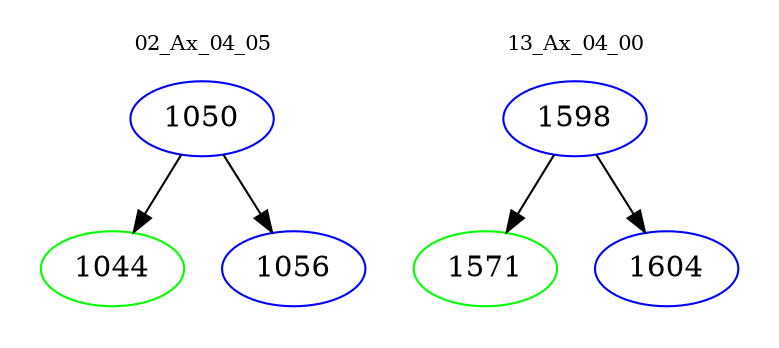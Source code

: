 digraph{
subgraph cluster_0 {
color = white
label = "02_Ax_04_05";
fontsize=10;
T0_1050 [label="1050", color="blue"]
T0_1050 -> T0_1044 [color="black"]
T0_1044 [label="1044", color="green"]
T0_1050 -> T0_1056 [color="black"]
T0_1056 [label="1056", color="blue"]
}
subgraph cluster_1 {
color = white
label = "13_Ax_04_00";
fontsize=10;
T1_1598 [label="1598", color="blue"]
T1_1598 -> T1_1571 [color="black"]
T1_1571 [label="1571", color="green"]
T1_1598 -> T1_1604 [color="black"]
T1_1604 [label="1604", color="blue"]
}
}
